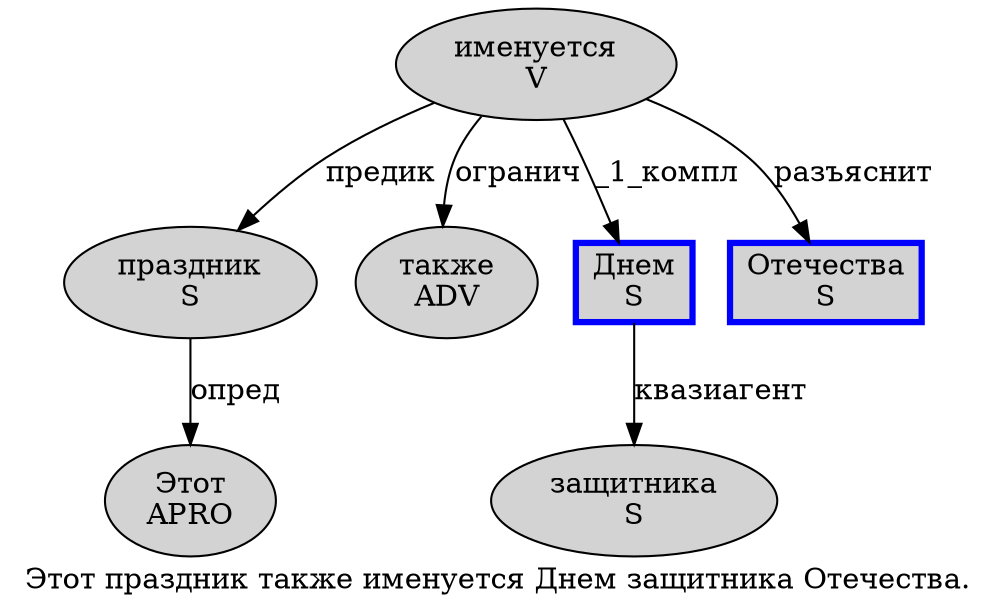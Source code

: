 digraph SENTENCE_728 {
	graph [label="Этот праздник также именуется Днем защитника Отечества."]
	node [style=filled]
		0 [label="Этот
APRO" color="" fillcolor=lightgray penwidth=1 shape=ellipse]
		1 [label="праздник
S" color="" fillcolor=lightgray penwidth=1 shape=ellipse]
		2 [label="также
ADV" color="" fillcolor=lightgray penwidth=1 shape=ellipse]
		3 [label="именуется
V" color="" fillcolor=lightgray penwidth=1 shape=ellipse]
		4 [label="Днем
S" color=blue fillcolor=lightgray penwidth=3 shape=box]
		5 [label="защитника
S" color="" fillcolor=lightgray penwidth=1 shape=ellipse]
		6 [label="Отечества
S" color=blue fillcolor=lightgray penwidth=3 shape=box]
			1 -> 0 [label="опред"]
			4 -> 5 [label="квазиагент"]
			3 -> 1 [label="предик"]
			3 -> 2 [label="огранич"]
			3 -> 4 [label="_1_компл"]
			3 -> 6 [label="разъяснит"]
}